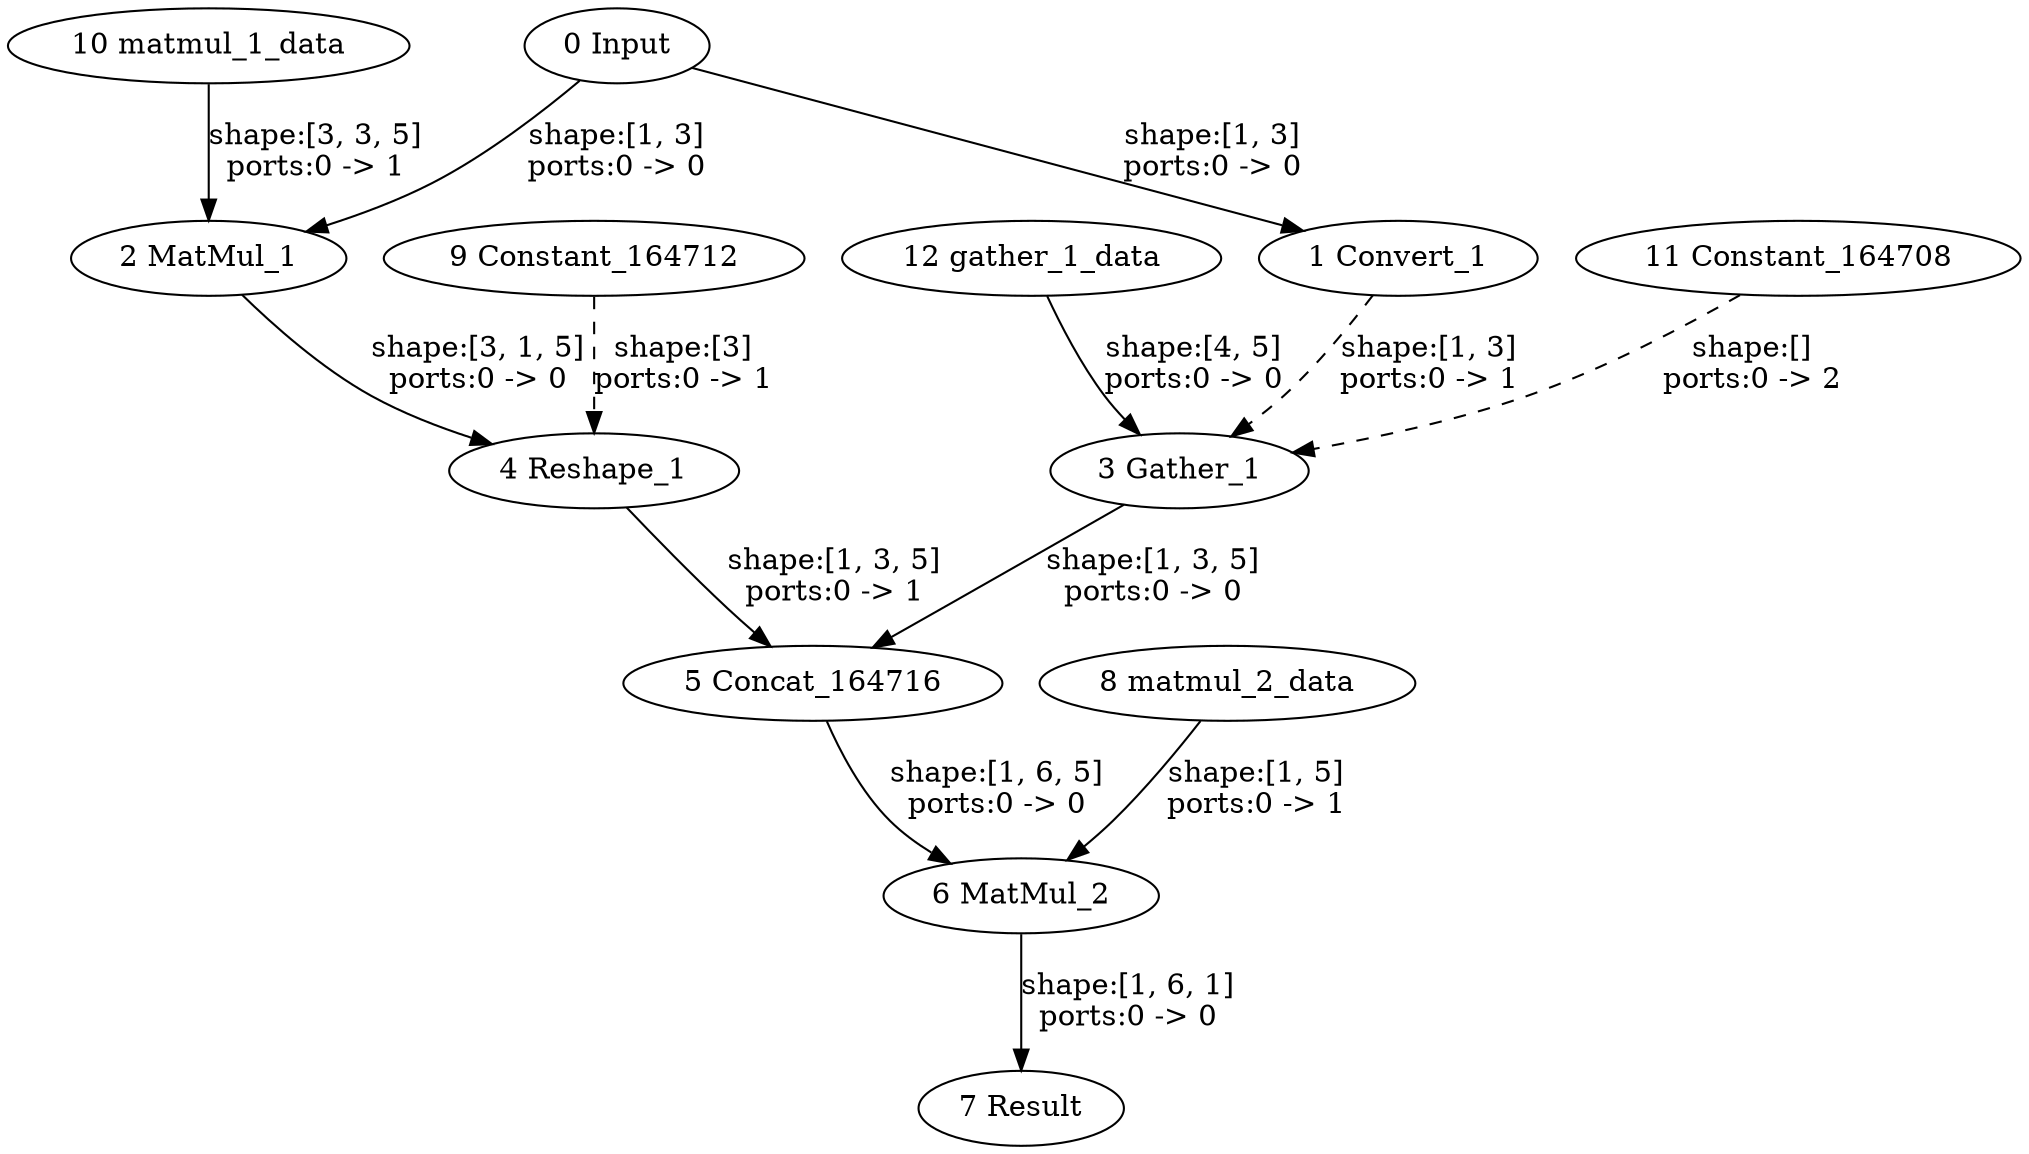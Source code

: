 strict digraph  {
"0 Input" [id=0, type=Parameter];
"1 Convert_1" [id=1, type=Convert];
"2 MatMul_1" [id=2, type=MatMul];
"3 Gather_1" [id=3, type=Gather];
"4 Reshape_1" [id=4, type=Reshape];
"5 Concat_164716" [id=5, type=Concat];
"6 MatMul_2" [id=6, type=MatMul];
"7 Result" [id=7, type=Result];
"8 matmul_2_data" [id=8, type=Constant];
"9 Constant_164712" [id=9, type=Constant];
"10 matmul_1_data" [id=10, type=Constant];
"11 Constant_164708" [id=11, type=Constant];
"12 gather_1_data" [id=12, type=Constant];
"0 Input" -> "1 Convert_1"  [label="shape:[1, 3]\nports:0 -> 0", style=solid];
"0 Input" -> "2 MatMul_1"  [label="shape:[1, 3]\nports:0 -> 0", style=solid];
"1 Convert_1" -> "3 Gather_1"  [label="shape:[1, 3]\nports:0 -> 1", style=dashed];
"2 MatMul_1" -> "4 Reshape_1"  [label="shape:[3, 1, 5]\nports:0 -> 0", style=solid];
"3 Gather_1" -> "5 Concat_164716"  [label="shape:[1, 3, 5]\nports:0 -> 0", style=solid];
"4 Reshape_1" -> "5 Concat_164716"  [label="shape:[1, 3, 5]\nports:0 -> 1", style=solid];
"5 Concat_164716" -> "6 MatMul_2"  [label="shape:[1, 6, 5]\nports:0 -> 0", style=solid];
"6 MatMul_2" -> "7 Result"  [label="shape:[1, 6, 1]\nports:0 -> 0", style=solid];
"8 matmul_2_data" -> "6 MatMul_2"  [label="shape:[1, 5]\nports:0 -> 1", style=solid];
"9 Constant_164712" -> "4 Reshape_1"  [label="shape:[3]\nports:0 -> 1", style=dashed];
"10 matmul_1_data" -> "2 MatMul_1"  [label="shape:[3, 3, 5]\nports:0 -> 1", style=solid];
"11 Constant_164708" -> "3 Gather_1"  [label="shape:[]\nports:0 -> 2", style=dashed];
"12 gather_1_data" -> "3 Gather_1"  [label="shape:[4, 5]\nports:0 -> 0", style=solid];
}
